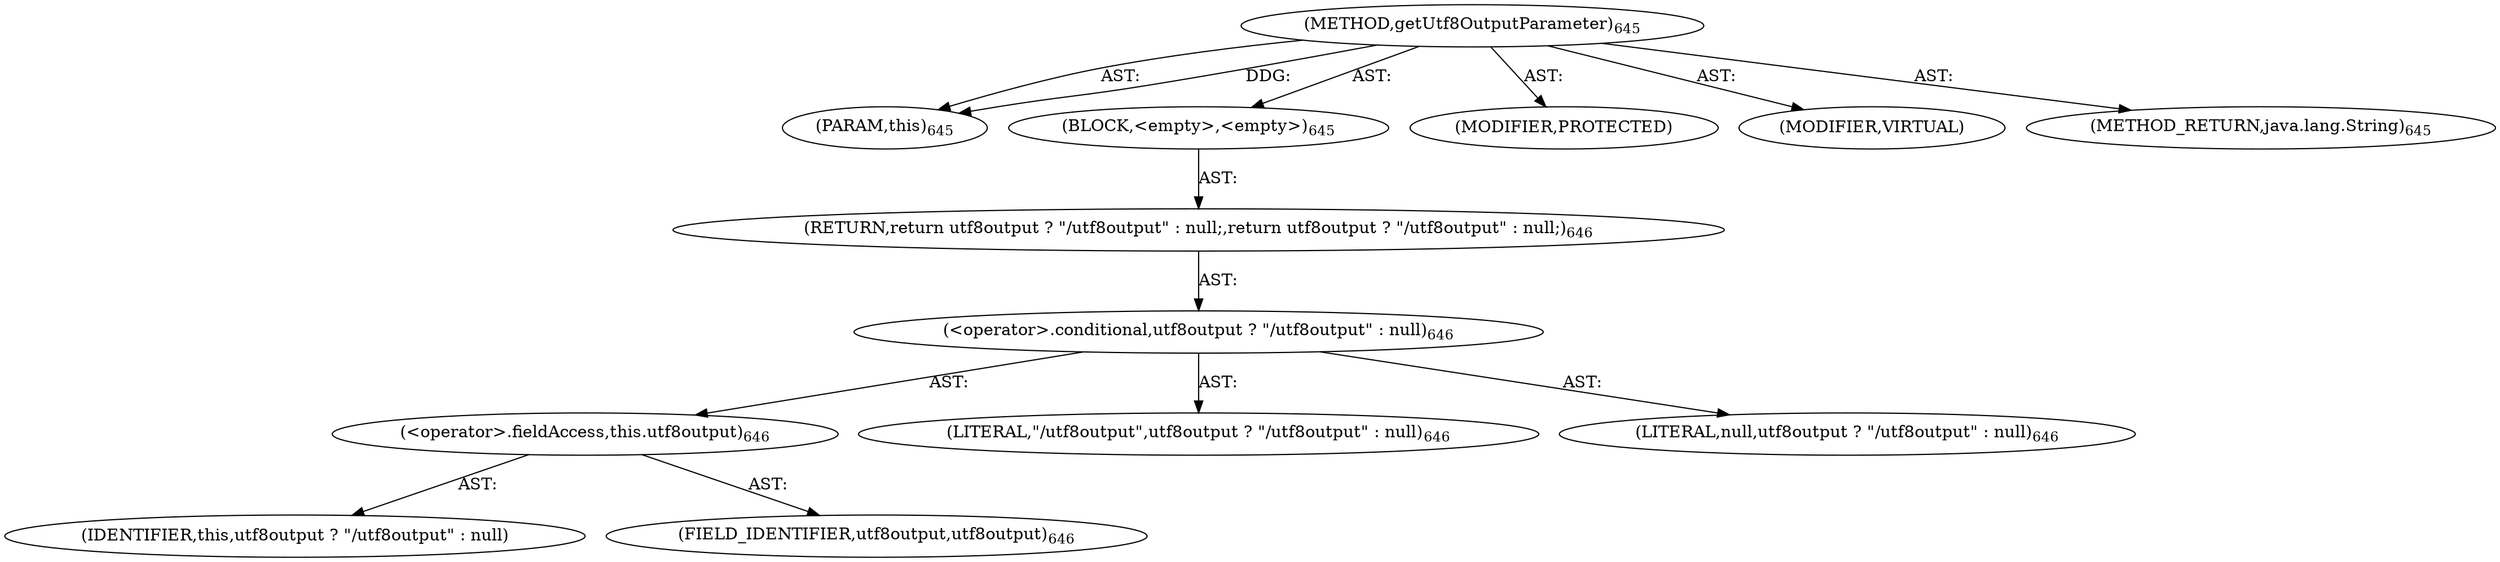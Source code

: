 digraph "getUtf8OutputParameter" {  
"111669149732" [label = <(METHOD,getUtf8OutputParameter)<SUB>645</SUB>> ]
"115964117054" [label = <(PARAM,this)<SUB>645</SUB>> ]
"25769803831" [label = <(BLOCK,&lt;empty&gt;,&lt;empty&gt;)<SUB>645</SUB>> ]
"146028888091" [label = <(RETURN,return utf8output ? &quot;/utf8output&quot; : null;,return utf8output ? &quot;/utf8output&quot; : null;)<SUB>646</SUB>> ]
"30064771241" [label = <(&lt;operator&gt;.conditional,utf8output ? &quot;/utf8output&quot; : null)<SUB>646</SUB>> ]
"30064771242" [label = <(&lt;operator&gt;.fieldAccess,this.utf8output)<SUB>646</SUB>> ]
"68719476880" [label = <(IDENTIFIER,this,utf8output ? &quot;/utf8output&quot; : null)> ]
"55834574916" [label = <(FIELD_IDENTIFIER,utf8output,utf8output)<SUB>646</SUB>> ]
"90194313269" [label = <(LITERAL,&quot;/utf8output&quot;,utf8output ? &quot;/utf8output&quot; : null)<SUB>646</SUB>> ]
"90194313270" [label = <(LITERAL,null,utf8output ? &quot;/utf8output&quot; : null)<SUB>646</SUB>> ]
"133143986271" [label = <(MODIFIER,PROTECTED)> ]
"133143986272" [label = <(MODIFIER,VIRTUAL)> ]
"128849018916" [label = <(METHOD_RETURN,java.lang.String)<SUB>645</SUB>> ]
  "111669149732" -> "115964117054"  [ label = "AST: "] 
  "111669149732" -> "25769803831"  [ label = "AST: "] 
  "111669149732" -> "133143986271"  [ label = "AST: "] 
  "111669149732" -> "133143986272"  [ label = "AST: "] 
  "111669149732" -> "128849018916"  [ label = "AST: "] 
  "25769803831" -> "146028888091"  [ label = "AST: "] 
  "146028888091" -> "30064771241"  [ label = "AST: "] 
  "30064771241" -> "30064771242"  [ label = "AST: "] 
  "30064771241" -> "90194313269"  [ label = "AST: "] 
  "30064771241" -> "90194313270"  [ label = "AST: "] 
  "30064771242" -> "68719476880"  [ label = "AST: "] 
  "30064771242" -> "55834574916"  [ label = "AST: "] 
  "111669149732" -> "115964117054"  [ label = "DDG: "] 
}
